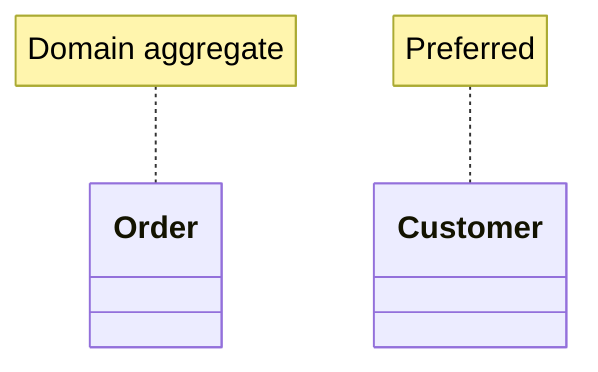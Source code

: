 classDiagram
class Order
note for Order "Domain aggregate"
class Customer
note for Customer "Preferred"